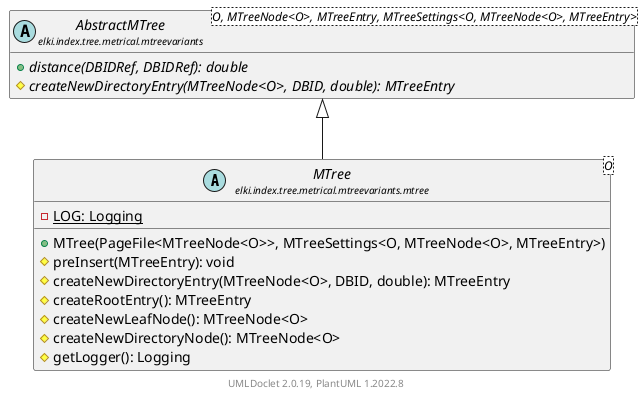 @startuml
    remove .*\.(Instance|Par|Parameterizer|Factory)$
    set namespaceSeparator none
    hide empty fields
    hide empty methods

    abstract class "<size:14>MTree\n<size:10>elki.index.tree.metrical.mtreevariants.mtree" as elki.index.tree.metrical.mtreevariants.mtree.MTree<O> [[MTree.html]] {
        {static} -LOG: Logging
        +MTree(PageFile<MTreeNode<O>>, MTreeSettings<O, MTreeNode<O>, MTreeEntry>)
        #preInsert(MTreeEntry): void
        #createNewDirectoryEntry(MTreeNode<O>, DBID, double): MTreeEntry
        #createRootEntry(): MTreeEntry
        #createNewLeafNode(): MTreeNode<O>
        #createNewDirectoryNode(): MTreeNode<O>
        #getLogger(): Logging
    }

    abstract class "<size:14>AbstractMTree\n<size:10>elki.index.tree.metrical.mtreevariants" as elki.index.tree.metrical.mtreevariants.AbstractMTree<O, MTreeNode<O>, MTreeEntry, MTreeSettings<O, MTreeNode<O>, MTreeEntry>> [[../AbstractMTree.html]] {
        {abstract} +distance(DBIDRef, DBIDRef): double
        {abstract} #createNewDirectoryEntry(MTreeNode<O>, DBID, double): MTreeEntry
    }

    elki.index.tree.metrical.mtreevariants.AbstractMTree <|-- elki.index.tree.metrical.mtreevariants.mtree.MTree

    center footer UMLDoclet 2.0.19, PlantUML 1.2022.8
@enduml
